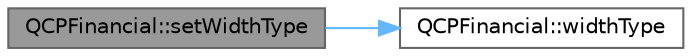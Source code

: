 digraph "QCPFinancial::setWidthType"
{
 // LATEX_PDF_SIZE
  bgcolor="transparent";
  edge [fontname=Helvetica,fontsize=10,labelfontname=Helvetica,labelfontsize=10];
  node [fontname=Helvetica,fontsize=10,shape=box,height=0.2,width=0.4];
  rankdir="LR";
  Node1 [label="QCPFinancial::setWidthType",height=0.2,width=0.4,color="gray40", fillcolor="grey60", style="filled", fontcolor="black",tooltip=" "];
  Node1 -> Node2 [color="steelblue1",style="solid"];
  Node2 [label="QCPFinancial::widthType",height=0.2,width=0.4,color="grey40", fillcolor="white", style="filled",URL="$class_q_c_p_financial.html#a7afa595e63800c072701e6e57d4ca9e2",tooltip=" "];
}
